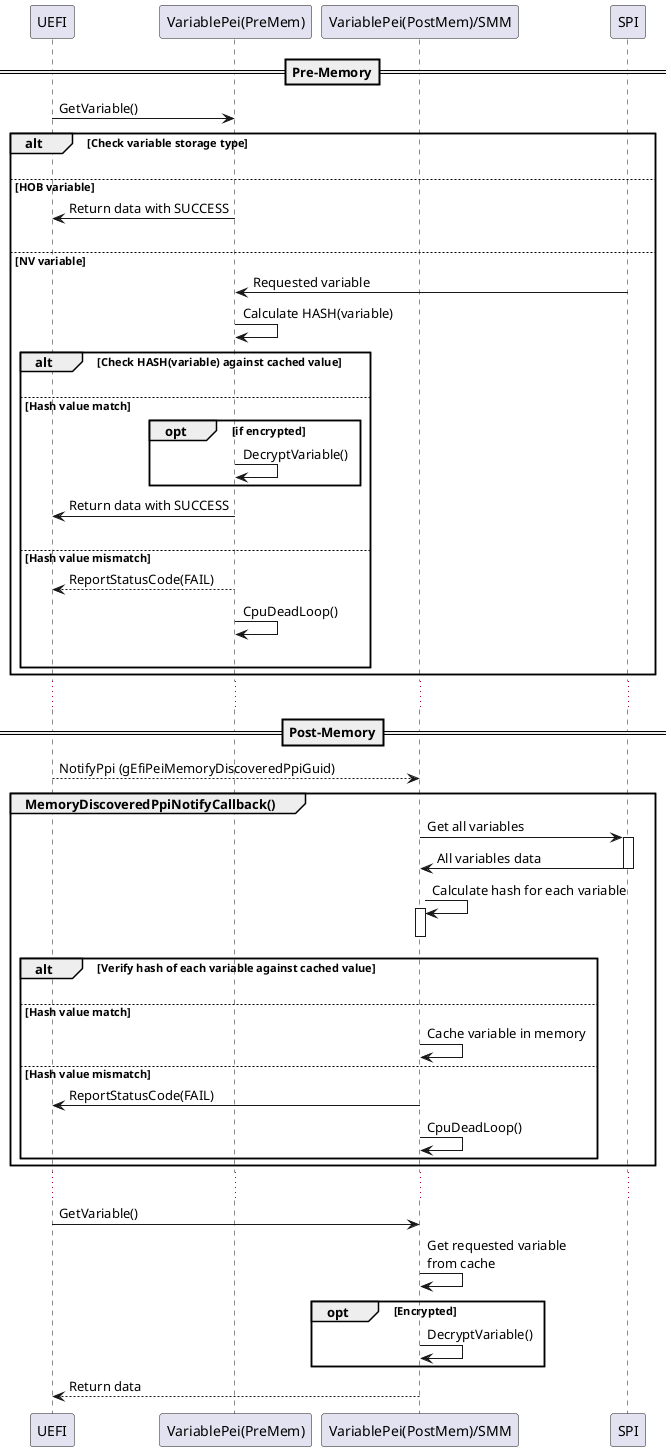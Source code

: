 @startuml GetVariable Flow

participant UEFI
participant "VariablePei(PreMem)" as PreMem
participant "VariablePei(PostMem)/SMM" as PostMem
participant SPI

  ==Pre-Memory==
  UEFI -> PreMem : GetVariable()

  alt Check variable storage type
    |||
  else HOB variable
    PreMem -> UEFI: Return data with SUCCESS
    |||
  else NV variable
    PreMem <- SPI: Requested variable
    PreMem -> PreMem: Calculate HASH(variable)

    alt Check HASH(variable) against cached value
      |||
    else Hash value match
      opt if encrypted
        PreMem -> PreMem : DecryptVariable()
      end
      PreMem -> UEFI: Return data with SUCCESS
      |||
    else Hash value mismatch
      PreMem --> UEFI: ReportStatusCode(FAIL)
      PreMem -> PreMem: CpuDeadLoop()
      |||
    end
  end

  ...

  ==Post-Memory==
  UEFI --> PostMem: NotifyPpi (gEfiPeiMemoryDiscoveredPpiGuid)
  group MemoryDiscoveredPpiNotifyCallback()
    PostMem -> SPI ++: Get all variables
    SPI -> PostMem --: All variables data

    PostMem -> PostMem ++: Calculate hash for each variable
    deactivate PostMem

    alt Verify hash of each variable against cached value
      |||
    else Hash value match
      PostMem -> PostMem: Cache variable in memory
    else Hash value mismatch
      PostMem -> UEFI: ReportStatusCode(FAIL)
      PostMem -> PostMem: CpuDeadLoop()
    end

  end

  ...
  UEFI -> PostMem : GetVariable()
  PostMem -> PostMem : Get requested variable\nfrom cache

  opt Encrypted
    PostMem -> PostMem : DecryptVariable()
  end

  PostMem --> UEFI : Return data

@enduml